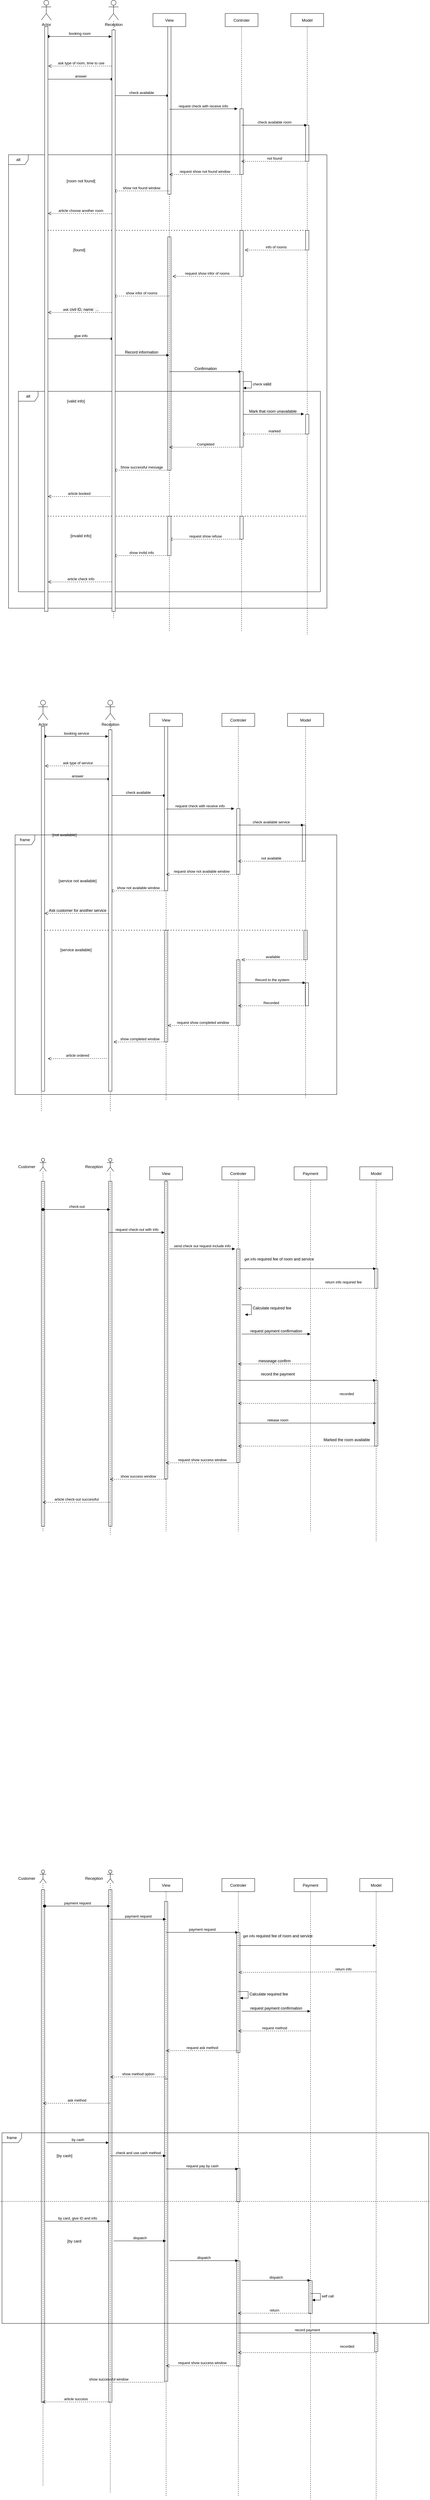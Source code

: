 <mxfile version="14.6.5" type="github">
  <diagram id="kgpKYQtTHZ0yAKxKKP6v" name="Page-1">
    <mxGraphModel dx="2414" dy="938" grid="1" gridSize="10" guides="1" tooltips="1" connect="1" arrows="1" fold="1" page="1" pageScale="1" pageWidth="850" pageHeight="1100" math="0" shadow="0">
      <root>
        <mxCell id="0" />
        <mxCell id="1" parent="0" />
        <mxCell id="3nuBFxr9cyL0pnOWT2aG-1" value="View" style="shape=umlLifeline;perimeter=lifelinePerimeter;container=1;collapsible=0;recursiveResize=0;rounded=0;shadow=0;strokeWidth=1;" parent="1" vertex="1">
          <mxGeometry x="120" y="80" width="100" height="1880" as="geometry" />
        </mxCell>
        <mxCell id="XMhn7jzWNxRffur_yB8t-52" value="check&amp;nbsp;available" style="html=1;verticalAlign=bottom;endArrow=block;" edge="1" parent="3nuBFxr9cyL0pnOWT2aG-1">
          <mxGeometry width="80" relative="1" as="geometry">
            <mxPoint x="-120" y="250" as="sourcePoint" />
            <mxPoint x="49.5" y="250.0" as="targetPoint" />
          </mxGeometry>
        </mxCell>
        <mxCell id="XMhn7jzWNxRffur_yB8t-68" value="request show infor of rooms" style="html=1;verticalAlign=bottom;endArrow=open;dashed=1;endSize=8;" edge="1" parent="3nuBFxr9cyL0pnOWT2aG-1" source="3nuBFxr9cyL0pnOWT2aG-5">
          <mxGeometry relative="1" as="geometry">
            <mxPoint x="250" y="800" as="sourcePoint" />
            <mxPoint x="60" y="800" as="targetPoint" />
          </mxGeometry>
        </mxCell>
        <mxCell id="XMhn7jzWNxRffur_yB8t-108" value="" style="html=1;points=[];perimeter=orthogonalPerimeter;" vertex="1" parent="3nuBFxr9cyL0pnOWT2aG-1">
          <mxGeometry x="45" y="40" width="10" height="510" as="geometry" />
        </mxCell>
        <mxCell id="3nuBFxr9cyL0pnOWT2aG-5" value="Controler" style="shape=umlLifeline;perimeter=lifelinePerimeter;container=1;collapsible=0;recursiveResize=0;rounded=0;shadow=0;strokeWidth=1;" parent="1" vertex="1">
          <mxGeometry x="340" y="80" width="100" height="1880" as="geometry" />
        </mxCell>
        <mxCell id="XMhn7jzWNxRffur_yB8t-75" value="&lt;div style=&quot;text-align: center&quot;&gt;check &lt;span style=&quot;font-size: 12px ; background-color: rgb(248 , 249 , 250)&quot;&gt;valid&lt;/span&gt;&lt;/div&gt;" style="edgeStyle=orthogonalEdgeStyle;html=1;align=left;spacingLeft=2;endArrow=block;rounded=0;entryX=1;entryY=0;" edge="1" parent="3nuBFxr9cyL0pnOWT2aG-5">
          <mxGeometry relative="1" as="geometry">
            <mxPoint x="50" y="1120" as="sourcePoint" />
            <Array as="points">
              <mxPoint x="80" y="1120" />
            </Array>
            <mxPoint x="55" y="1140" as="targetPoint" />
          </mxGeometry>
        </mxCell>
        <mxCell id="XMhn7jzWNxRffur_yB8t-76" value="&lt;span style=&quot;font-size: 12px ; background-color: rgb(248 , 249 , 250)&quot;&gt;Mark that room unavailable&lt;/span&gt;" style="html=1;verticalAlign=bottom;endArrow=block;" edge="1" parent="3nuBFxr9cyL0pnOWT2aG-5">
          <mxGeometry width="80" relative="1" as="geometry">
            <mxPoint x="50" y="1220" as="sourcePoint" />
            <mxPoint x="240" y="1219" as="targetPoint" />
          </mxGeometry>
        </mxCell>
        <mxCell id="XMhn7jzWNxRffur_yB8t-109" value="" style="html=1;points=[];perimeter=orthogonalPerimeter;" vertex="1" parent="3nuBFxr9cyL0pnOWT2aG-5">
          <mxGeometry x="45" y="290" width="10" height="200" as="geometry" />
        </mxCell>
        <mxCell id="XMhn7jzWNxRffur_yB8t-5" value="Model" style="shape=umlLifeline;perimeter=lifelinePerimeter;container=1;collapsible=0;recursiveResize=0;rounded=0;shadow=0;strokeWidth=1;" vertex="1" parent="1">
          <mxGeometry x="540" y="80" width="100" height="1890" as="geometry" />
        </mxCell>
        <mxCell id="XMhn7jzWNxRffur_yB8t-88" value="" style="endArrow=none;dashed=1;html=1;dashPattern=1 3;strokeWidth=2;" edge="1" parent="XMhn7jzWNxRffur_yB8t-5">
          <mxGeometry width="50" height="50" relative="1" as="geometry">
            <mxPoint x="-740" y="660" as="sourcePoint" />
            <mxPoint x="50" y="660" as="targetPoint" />
          </mxGeometry>
        </mxCell>
        <mxCell id="XMhn7jzWNxRffur_yB8t-110" value="" style="html=1;points=[];perimeter=orthogonalPerimeter;" vertex="1" parent="XMhn7jzWNxRffur_yB8t-5">
          <mxGeometry x="45" y="340" width="10" height="110" as="geometry" />
        </mxCell>
        <mxCell id="XMhn7jzWNxRffur_yB8t-18" value="Reception" style="shape=umlActor;verticalLabelPosition=bottom;verticalAlign=top;html=1;outlineConnect=0;" vertex="1" parent="1">
          <mxGeometry x="-15" y="40" width="30" height="60" as="geometry" />
        </mxCell>
        <mxCell id="XMhn7jzWNxRffur_yB8t-19" value="Actor" style="shape=umlActor;verticalLabelPosition=bottom;verticalAlign=top;html=1;outlineConnect=0;" vertex="1" parent="1">
          <mxGeometry x="-220" y="40" width="30" height="60" as="geometry" />
        </mxCell>
        <mxCell id="XMhn7jzWNxRffur_yB8t-28" value="" style="endArrow=none;dashed=1;html=1;startArrow=none;" edge="1" parent="1">
          <mxGeometry width="50" height="50" relative="1" as="geometry">
            <mxPoint x="-205" y="120" as="sourcePoint" />
            <mxPoint x="-205" y="120" as="targetPoint" />
          </mxGeometry>
        </mxCell>
        <mxCell id="3nuBFxr9cyL0pnOWT2aG-3" value="booking room" style="verticalAlign=bottom;startArrow=oval;endArrow=block;startSize=8;shadow=0;strokeWidth=1;exitX=1.073;exitY=0.102;exitDx=0;exitDy=0;exitPerimeter=0;" parent="1" edge="1">
          <mxGeometry relative="1" as="geometry">
            <mxPoint x="-199.27" y="150.0" as="sourcePoint" />
            <mxPoint x="-6" y="150.3" as="targetPoint" />
          </mxGeometry>
        </mxCell>
        <mxCell id="XMhn7jzWNxRffur_yB8t-31" value="" style="endArrow=none;dashed=1;html=1;startArrow=none;" edge="1" parent="1">
          <mxGeometry width="50" height="50" relative="1" as="geometry">
            <mxPoint y="120" as="sourcePoint" />
            <mxPoint y="120.0" as="targetPoint" />
          </mxGeometry>
        </mxCell>
        <mxCell id="XMhn7jzWNxRffur_yB8t-50" value="ask type of room, time to use" style="html=1;verticalAlign=bottom;endArrow=open;dashed=1;endSize=8;entryX=1.087;entryY=0.205;entryDx=0;entryDy=0;entryPerimeter=0;" edge="1" parent="1">
          <mxGeometry relative="1" as="geometry">
            <mxPoint y="240" as="sourcePoint" />
            <mxPoint x="-199.13" y="240.0" as="targetPoint" />
          </mxGeometry>
        </mxCell>
        <mxCell id="XMhn7jzWNxRffur_yB8t-51" value="answer" style="html=1;verticalAlign=bottom;endArrow=block;exitX=0.967;exitY=0.309;exitDx=0;exitDy=0;exitPerimeter=0;" edge="1" parent="1">
          <mxGeometry width="80" relative="1" as="geometry">
            <mxPoint x="-200.33" y="280.0" as="sourcePoint" />
            <mxPoint y="280" as="targetPoint" />
          </mxGeometry>
        </mxCell>
        <mxCell id="XMhn7jzWNxRffur_yB8t-54" value="" style="endArrow=none;dashed=1;html=1;startArrow=none;" edge="1" parent="1" source="XMhn7jzWNxRffur_yB8t-103" target="XMhn7jzWNxRffur_yB8t-18">
          <mxGeometry width="50" height="50" relative="1" as="geometry">
            <mxPoint y="1920" as="sourcePoint" />
            <mxPoint y="1050" as="targetPoint" />
          </mxGeometry>
        </mxCell>
        <mxCell id="XMhn7jzWNxRffur_yB8t-56" value="" style="endArrow=none;dashed=1;html=1;startArrow=none;" edge="1" parent="1" source="XMhn7jzWNxRffur_yB8t-101">
          <mxGeometry width="50" height="50" relative="1" as="geometry">
            <mxPoint x="-205" y="1900" as="sourcePoint" />
            <mxPoint x="-205" y="120" as="targetPoint" />
          </mxGeometry>
        </mxCell>
        <mxCell id="XMhn7jzWNxRffur_yB8t-59" value="check&amp;nbsp;available room" style="html=1;verticalAlign=bottom;endArrow=block;" edge="1" parent="1">
          <mxGeometry width="80" relative="1" as="geometry">
            <mxPoint x="390" y="420" as="sourcePoint" />
            <mxPoint x="589.5" y="420" as="targetPoint" />
          </mxGeometry>
        </mxCell>
        <mxCell id="XMhn7jzWNxRffur_yB8t-63" value="not found" style="html=1;verticalAlign=bottom;endArrow=open;dashed=1;endSize=8;" edge="1" parent="1">
          <mxGeometry relative="1" as="geometry">
            <mxPoint x="590" y="530" as="sourcePoint" />
            <mxPoint x="389.071" y="530" as="targetPoint" />
          </mxGeometry>
        </mxCell>
        <mxCell id="XMhn7jzWNxRffur_yB8t-64" value="request show not found window" style="html=1;verticalAlign=bottom;endArrow=open;dashed=1;endSize=8;" edge="1" parent="1">
          <mxGeometry relative="1" as="geometry">
            <mxPoint x="385" y="570" as="sourcePoint" />
            <mxPoint x="170" y="570" as="targetPoint" />
          </mxGeometry>
        </mxCell>
        <mxCell id="XMhn7jzWNxRffur_yB8t-65" value="show not found window" style="html=1;verticalAlign=bottom;endArrow=open;dashed=1;endSize=8;" edge="1" parent="1">
          <mxGeometry relative="1" as="geometry">
            <mxPoint x="170" y="620" as="sourcePoint" />
            <mxPoint y="620" as="targetPoint" />
          </mxGeometry>
        </mxCell>
        <mxCell id="XMhn7jzWNxRffur_yB8t-66" value="article choose another room" style="html=1;verticalAlign=bottom;endArrow=open;dashed=1;endSize=8;" edge="1" parent="1">
          <mxGeometry relative="1" as="geometry">
            <mxPoint y="689.57" as="sourcePoint" />
            <mxPoint x="-200" y="688.57" as="targetPoint" />
          </mxGeometry>
        </mxCell>
        <mxCell id="XMhn7jzWNxRffur_yB8t-58" value="request check with receive info" style="html=1;verticalAlign=bottom;endArrow=block;entryX=-0.256;entryY=0.423;entryDx=0;entryDy=0;entryPerimeter=0;" edge="1" parent="1">
          <mxGeometry width="80" relative="1" as="geometry">
            <mxPoint x="170" y="371.45" as="sourcePoint" />
            <mxPoint x="377.44" y="370.0" as="targetPoint" />
          </mxGeometry>
        </mxCell>
        <mxCell id="XMhn7jzWNxRffur_yB8t-67" value="info of rooms" style="html=1;verticalAlign=bottom;endArrow=open;dashed=1;endSize=8;" edge="1" parent="1">
          <mxGeometry relative="1" as="geometry">
            <mxPoint x="590" y="800" as="sourcePoint" />
            <mxPoint x="400" y="800" as="targetPoint" />
          </mxGeometry>
        </mxCell>
        <mxCell id="XMhn7jzWNxRffur_yB8t-69" value="show infor of rooms" style="html=1;verticalAlign=bottom;endArrow=open;dashed=1;endSize=8;" edge="1" parent="1">
          <mxGeometry relative="1" as="geometry">
            <mxPoint x="169.5" y="940" as="sourcePoint" />
            <mxPoint y="940" as="targetPoint" />
          </mxGeometry>
        </mxCell>
        <mxCell id="XMhn7jzWNxRffur_yB8t-70" value="ask&amp;nbsp;&lt;span style=&quot;font-size: 12px ; background-color: rgb(248 , 249 , 250)&quot;&gt;civil ID, name&amp;nbsp; ...&lt;/span&gt;" style="html=1;verticalAlign=bottom;endArrow=open;dashed=1;endSize=8;" edge="1" parent="1">
          <mxGeometry relative="1" as="geometry">
            <mxPoint y="990" as="sourcePoint" />
            <mxPoint x="-200" y="990" as="targetPoint" />
          </mxGeometry>
        </mxCell>
        <mxCell id="XMhn7jzWNxRffur_yB8t-71" value="give info" style="html=1;verticalAlign=bottom;endArrow=block;" edge="1" parent="1">
          <mxGeometry width="80" relative="1" as="geometry">
            <mxPoint x="-200" y="1070" as="sourcePoint" />
            <mxPoint y="1070" as="targetPoint" />
          </mxGeometry>
        </mxCell>
        <mxCell id="XMhn7jzWNxRffur_yB8t-72" value="&lt;span style=&quot;font-size: 12px ; background-color: rgb(248 , 249 , 250)&quot;&gt;Record information&lt;/span&gt;" style="html=1;verticalAlign=bottom;endArrow=block;" edge="1" parent="1" target="3nuBFxr9cyL0pnOWT2aG-1">
          <mxGeometry width="80" relative="1" as="geometry">
            <mxPoint y="1120" as="sourcePoint" />
            <mxPoint x="80" y="1120" as="targetPoint" />
          </mxGeometry>
        </mxCell>
        <mxCell id="XMhn7jzWNxRffur_yB8t-73" value="&lt;span style=&quot;font-size: 12px ; background-color: rgb(248 , 249 , 250)&quot;&gt;Confirmation&lt;/span&gt;" style="html=1;verticalAlign=bottom;endArrow=block;" edge="1" parent="1" target="3nuBFxr9cyL0pnOWT2aG-5">
          <mxGeometry width="80" relative="1" as="geometry">
            <mxPoint x="170" y="1170" as="sourcePoint" />
            <mxPoint x="250" y="1170" as="targetPoint" />
          </mxGeometry>
        </mxCell>
        <mxCell id="XMhn7jzWNxRffur_yB8t-78" value="marked" style="html=1;verticalAlign=bottom;endArrow=open;dashed=1;endSize=8;" edge="1" parent="1" target="3nuBFxr9cyL0pnOWT2aG-5">
          <mxGeometry relative="1" as="geometry">
            <mxPoint x="590" y="1360" as="sourcePoint" />
            <mxPoint x="510" y="1360" as="targetPoint" />
          </mxGeometry>
        </mxCell>
        <mxCell id="XMhn7jzWNxRffur_yB8t-79" value="Completed" style="html=1;verticalAlign=bottom;endArrow=open;dashed=1;endSize=8;" edge="1" parent="1" target="3nuBFxr9cyL0pnOWT2aG-1">
          <mxGeometry relative="1" as="geometry">
            <mxPoint x="390" y="1400" as="sourcePoint" />
            <mxPoint x="310" y="1400" as="targetPoint" />
          </mxGeometry>
        </mxCell>
        <mxCell id="XMhn7jzWNxRffur_yB8t-82" value="Show successful message" style="html=1;verticalAlign=bottom;endArrow=open;dashed=1;endSize=8;" edge="1" parent="1">
          <mxGeometry relative="1" as="geometry">
            <mxPoint x="170" y="1470" as="sourcePoint" />
            <mxPoint y="1470" as="targetPoint" />
          </mxGeometry>
        </mxCell>
        <mxCell id="XMhn7jzWNxRffur_yB8t-83" value="article booked" style="html=1;verticalAlign=bottom;endArrow=open;dashed=1;endSize=8;" edge="1" parent="1">
          <mxGeometry relative="1" as="geometry">
            <mxPoint x="-10" y="1550" as="sourcePoint" />
            <mxPoint x="-200" y="1550" as="targetPoint" />
          </mxGeometry>
        </mxCell>
        <mxCell id="XMhn7jzWNxRffur_yB8t-85" value="request show refuse" style="html=1;verticalAlign=bottom;endArrow=open;dashed=1;endSize=8;" edge="1" parent="1" target="3nuBFxr9cyL0pnOWT2aG-1">
          <mxGeometry relative="1" as="geometry">
            <mxPoint x="390" y="1680" as="sourcePoint" />
            <mxPoint x="310" y="1680" as="targetPoint" />
          </mxGeometry>
        </mxCell>
        <mxCell id="XMhn7jzWNxRffur_yB8t-86" value="show invlid info" style="html=1;verticalAlign=bottom;endArrow=open;dashed=1;endSize=8;" edge="1" parent="1">
          <mxGeometry relative="1" as="geometry">
            <mxPoint x="170.68" y="1730" as="sourcePoint" />
            <mxPoint y="1730" as="targetPoint" />
          </mxGeometry>
        </mxCell>
        <mxCell id="XMhn7jzWNxRffur_yB8t-87" value="article check info" style="html=1;verticalAlign=bottom;endArrow=open;dashed=1;endSize=8;" edge="1" parent="1">
          <mxGeometry relative="1" as="geometry">
            <mxPoint y="1810" as="sourcePoint" />
            <mxPoint x="-200" y="1810" as="targetPoint" />
          </mxGeometry>
        </mxCell>
        <mxCell id="XMhn7jzWNxRffur_yB8t-89" value="" style="endArrow=none;dashed=1;html=1;dashPattern=1 3;strokeWidth=2;" edge="1" parent="1">
          <mxGeometry width="50" height="50" relative="1" as="geometry">
            <mxPoint x="-200" y="1610" as="sourcePoint" />
            <mxPoint x="590" y="1610" as="targetPoint" />
          </mxGeometry>
        </mxCell>
        <mxCell id="XMhn7jzWNxRffur_yB8t-90" value="alt" style="shape=umlFrame;whiteSpace=wrap;html=1;" vertex="1" parent="1">
          <mxGeometry x="-320" y="510" width="970" height="1380" as="geometry" />
        </mxCell>
        <mxCell id="XMhn7jzWNxRffur_yB8t-92" value="[room not found]" style="text;html=1;align=center;verticalAlign=middle;resizable=0;points=[];autosize=1;strokeColor=none;" vertex="1" parent="1">
          <mxGeometry x="-150" y="580" width="100" height="20" as="geometry" />
        </mxCell>
        <mxCell id="XMhn7jzWNxRffur_yB8t-96" value="[found]" style="text;html=1;align=center;verticalAlign=middle;resizable=0;points=[];autosize=1;strokeColor=none;" vertex="1" parent="1">
          <mxGeometry x="-130" y="790" width="50" height="20" as="geometry" />
        </mxCell>
        <mxCell id="XMhn7jzWNxRffur_yB8t-97" value="[valid info]" style="text;html=1;align=center;verticalAlign=middle;resizable=0;points=[];autosize=1;strokeColor=none;" vertex="1" parent="1">
          <mxGeometry x="-150" y="1250" width="70" height="20" as="geometry" />
        </mxCell>
        <mxCell id="XMhn7jzWNxRffur_yB8t-98" value="[invalid info]" style="text;html=1;align=center;verticalAlign=middle;resizable=0;points=[];autosize=1;strokeColor=none;" vertex="1" parent="1">
          <mxGeometry x="-140" y="1660" width="80" height="20" as="geometry" />
        </mxCell>
        <mxCell id="XMhn7jzWNxRffur_yB8t-99" value="alt" style="shape=umlFrame;whiteSpace=wrap;html=1;" vertex="1" parent="1">
          <mxGeometry x="-290" y="1230" width="920" height="610" as="geometry" />
        </mxCell>
        <mxCell id="XMhn7jzWNxRffur_yB8t-101" value="" style="html=1;points=[];perimeter=orthogonalPerimeter;" vertex="1" parent="1">
          <mxGeometry x="-210" y="120" width="10" height="1780" as="geometry" />
        </mxCell>
        <mxCell id="XMhn7jzWNxRffur_yB8t-102" value="" style="endArrow=none;dashed=1;html=1;" edge="1" parent="1" target="XMhn7jzWNxRffur_yB8t-101">
          <mxGeometry width="50" height="50" relative="1" as="geometry">
            <mxPoint x="-205" y="1900" as="sourcePoint" />
            <mxPoint x="-205" y="120.0" as="targetPoint" />
          </mxGeometry>
        </mxCell>
        <mxCell id="XMhn7jzWNxRffur_yB8t-103" value="" style="html=1;points=[];perimeter=orthogonalPerimeter;" vertex="1" parent="1">
          <mxGeometry x="-5" y="130" width="10" height="1770" as="geometry" />
        </mxCell>
        <mxCell id="XMhn7jzWNxRffur_yB8t-104" value="" style="endArrow=none;dashed=1;html=1;" edge="1" parent="1" target="XMhn7jzWNxRffur_yB8t-103">
          <mxGeometry width="50" height="50" relative="1" as="geometry">
            <mxPoint y="1920" as="sourcePoint" />
            <mxPoint y="100.0" as="targetPoint" />
          </mxGeometry>
        </mxCell>
        <mxCell id="XMhn7jzWNxRffur_yB8t-111" value="" style="html=1;points=[];perimeter=orthogonalPerimeter;" vertex="1" parent="1">
          <mxGeometry x="585" y="740" width="10" height="60" as="geometry" />
        </mxCell>
        <mxCell id="XMhn7jzWNxRffur_yB8t-112" value="" style="html=1;points=[];perimeter=orthogonalPerimeter;" vertex="1" parent="1">
          <mxGeometry x="385" y="740" width="10" height="140" as="geometry" />
        </mxCell>
        <mxCell id="XMhn7jzWNxRffur_yB8t-113" value="" style="html=1;points=[];perimeter=orthogonalPerimeter;fillColor=none;" vertex="1" parent="1">
          <mxGeometry x="165" y="760" width="10" height="710" as="geometry" />
        </mxCell>
        <mxCell id="XMhn7jzWNxRffur_yB8t-114" value="" style="html=1;points=[];perimeter=orthogonalPerimeter;" vertex="1" parent="1">
          <mxGeometry x="385" y="1610" width="10" height="70" as="geometry" />
        </mxCell>
        <mxCell id="XMhn7jzWNxRffur_yB8t-115" value="" style="html=1;points=[];perimeter=orthogonalPerimeter;" vertex="1" parent="1">
          <mxGeometry x="165" y="1610" width="10" height="120" as="geometry" />
        </mxCell>
        <mxCell id="XMhn7jzWNxRffur_yB8t-172" value="" style="html=1;points=[];perimeter=orthogonalPerimeter;" vertex="1" parent="1">
          <mxGeometry x="585" y="1300" width="10" height="60" as="geometry" />
        </mxCell>
        <mxCell id="XMhn7jzWNxRffur_yB8t-173" value="" style="html=1;points=[];perimeter=orthogonalPerimeter;" vertex="1" parent="1">
          <mxGeometry x="385" y="1170" width="10" height="230" as="geometry" />
        </mxCell>
        <mxCell id="XMhn7jzWNxRffur_yB8t-174" value="View" style="shape=umlLifeline;perimeter=lifelinePerimeter;container=1;collapsible=0;recursiveResize=0;rounded=0;shadow=0;strokeWidth=1;" vertex="1" parent="1">
          <mxGeometry x="110" y="2210" width="100" height="1180" as="geometry" />
        </mxCell>
        <mxCell id="XMhn7jzWNxRffur_yB8t-175" value="check&amp;nbsp;available" style="html=1;verticalAlign=bottom;endArrow=block;" edge="1" parent="XMhn7jzWNxRffur_yB8t-174">
          <mxGeometry width="80" relative="1" as="geometry">
            <mxPoint x="-120" y="250" as="sourcePoint" />
            <mxPoint x="49.5" y="250.0" as="targetPoint" />
          </mxGeometry>
        </mxCell>
        <mxCell id="XMhn7jzWNxRffur_yB8t-177" value="" style="html=1;points=[];perimeter=orthogonalPerimeter;" vertex="1" parent="XMhn7jzWNxRffur_yB8t-174">
          <mxGeometry x="45" y="40" width="10" height="500" as="geometry" />
        </mxCell>
        <mxCell id="XMhn7jzWNxRffur_yB8t-235" value="request show completed window" style="html=1;verticalAlign=bottom;endArrow=open;dashed=1;endSize=8;" edge="1" parent="XMhn7jzWNxRffur_yB8t-174" source="XMhn7jzWNxRffur_yB8t-178">
          <mxGeometry relative="1" as="geometry">
            <mxPoint x="135" y="950" as="sourcePoint" />
            <mxPoint x="55" y="950" as="targetPoint" />
          </mxGeometry>
        </mxCell>
        <mxCell id="XMhn7jzWNxRffur_yB8t-241" value="" style="html=1;points=[];perimeter=orthogonalPerimeter;fillColor=none;" vertex="1" parent="XMhn7jzWNxRffur_yB8t-174">
          <mxGeometry x="45" y="660" width="10" height="340" as="geometry" />
        </mxCell>
        <mxCell id="XMhn7jzWNxRffur_yB8t-178" value="Controler" style="shape=umlLifeline;perimeter=lifelinePerimeter;container=1;collapsible=0;recursiveResize=0;rounded=0;shadow=0;strokeWidth=1;" vertex="1" parent="1">
          <mxGeometry x="330" y="2210" width="100" height="1180" as="geometry" />
        </mxCell>
        <mxCell id="XMhn7jzWNxRffur_yB8t-181" value="" style="html=1;points=[];perimeter=orthogonalPerimeter;" vertex="1" parent="XMhn7jzWNxRffur_yB8t-178">
          <mxGeometry x="45" y="290" width="10" height="200" as="geometry" />
        </mxCell>
        <mxCell id="XMhn7jzWNxRffur_yB8t-232" value="Record to the system" style="html=1;verticalAlign=bottom;endArrow=block;" edge="1" parent="XMhn7jzWNxRffur_yB8t-178" target="XMhn7jzWNxRffur_yB8t-182">
          <mxGeometry width="80" relative="1" as="geometry">
            <mxPoint x="50" y="820" as="sourcePoint" />
            <mxPoint x="130" y="820" as="targetPoint" />
          </mxGeometry>
        </mxCell>
        <mxCell id="XMhn7jzWNxRffur_yB8t-239" value="" style="html=1;points=[];perimeter=orthogonalPerimeter;fillColor=none;" vertex="1" parent="XMhn7jzWNxRffur_yB8t-178">
          <mxGeometry x="45" y="750" width="10" height="200" as="geometry" />
        </mxCell>
        <mxCell id="XMhn7jzWNxRffur_yB8t-182" value="Model" style="shape=umlLifeline;perimeter=lifelinePerimeter;container=1;collapsible=0;recursiveResize=0;rounded=0;shadow=0;strokeWidth=1;" vertex="1" parent="1">
          <mxGeometry x="530" y="2210" width="110" height="1170" as="geometry" />
        </mxCell>
        <mxCell id="XMhn7jzWNxRffur_yB8t-183" value="" style="endArrow=none;dashed=1;html=1;dashPattern=1 3;strokeWidth=2;" edge="1" parent="XMhn7jzWNxRffur_yB8t-182">
          <mxGeometry width="50" height="50" relative="1" as="geometry">
            <mxPoint x="-740" y="660" as="sourcePoint" />
            <mxPoint x="50" y="660" as="targetPoint" />
          </mxGeometry>
        </mxCell>
        <mxCell id="XMhn7jzWNxRffur_yB8t-184" value="" style="html=1;points=[];perimeter=orthogonalPerimeter;" vertex="1" parent="XMhn7jzWNxRffur_yB8t-182">
          <mxGeometry x="45" y="340" width="10" height="110" as="geometry" />
        </mxCell>
        <mxCell id="XMhn7jzWNxRffur_yB8t-238" value="" style="html=1;points=[];perimeter=orthogonalPerimeter;fillColor=none;" vertex="1" parent="XMhn7jzWNxRffur_yB8t-182">
          <mxGeometry x="50" y="660" width="10" height="90" as="geometry" />
        </mxCell>
        <mxCell id="XMhn7jzWNxRffur_yB8t-240" value="" style="html=1;points=[];perimeter=orthogonalPerimeter;fillColor=none;" vertex="1" parent="XMhn7jzWNxRffur_yB8t-182">
          <mxGeometry x="54" y="820" width="10" height="70" as="geometry" />
        </mxCell>
        <mxCell id="XMhn7jzWNxRffur_yB8t-185" value="Reception" style="shape=umlActor;verticalLabelPosition=bottom;verticalAlign=top;html=1;outlineConnect=0;" vertex="1" parent="1">
          <mxGeometry x="-25" y="2170" width="30" height="60" as="geometry" />
        </mxCell>
        <mxCell id="XMhn7jzWNxRffur_yB8t-186" value="Actor" style="shape=umlActor;verticalLabelPosition=bottom;verticalAlign=top;html=1;outlineConnect=0;" vertex="1" parent="1">
          <mxGeometry x="-230" y="2170" width="30" height="60" as="geometry" />
        </mxCell>
        <mxCell id="XMhn7jzWNxRffur_yB8t-187" value="" style="endArrow=none;dashed=1;html=1;startArrow=none;" edge="1" parent="1">
          <mxGeometry width="50" height="50" relative="1" as="geometry">
            <mxPoint x="-215" y="2250" as="sourcePoint" />
            <mxPoint x="-215" y="2250" as="targetPoint" />
          </mxGeometry>
        </mxCell>
        <mxCell id="XMhn7jzWNxRffur_yB8t-188" value="booking service" style="verticalAlign=bottom;startArrow=oval;endArrow=block;startSize=8;shadow=0;strokeWidth=1;exitX=1.073;exitY=0.102;exitDx=0;exitDy=0;exitPerimeter=0;" edge="1" parent="1">
          <mxGeometry relative="1" as="geometry">
            <mxPoint x="-209.27" y="2280.0" as="sourcePoint" />
            <mxPoint x="-16" y="2280.3" as="targetPoint" />
          </mxGeometry>
        </mxCell>
        <mxCell id="XMhn7jzWNxRffur_yB8t-189" value="" style="endArrow=none;dashed=1;html=1;startArrow=none;" edge="1" parent="1">
          <mxGeometry width="50" height="50" relative="1" as="geometry">
            <mxPoint x="-10" y="2250" as="sourcePoint" />
            <mxPoint x="-10" y="2250" as="targetPoint" />
          </mxGeometry>
        </mxCell>
        <mxCell id="XMhn7jzWNxRffur_yB8t-190" value="ask type of service" style="html=1;verticalAlign=bottom;endArrow=open;dashed=1;endSize=8;entryX=1.087;entryY=0.205;entryDx=0;entryDy=0;entryPerimeter=0;" edge="1" parent="1">
          <mxGeometry relative="1" as="geometry">
            <mxPoint x="-10" y="2370" as="sourcePoint" />
            <mxPoint x="-209.13" y="2370" as="targetPoint" />
          </mxGeometry>
        </mxCell>
        <mxCell id="XMhn7jzWNxRffur_yB8t-191" value="answer" style="html=1;verticalAlign=bottom;endArrow=block;exitX=0.967;exitY=0.309;exitDx=0;exitDy=0;exitPerimeter=0;" edge="1" parent="1">
          <mxGeometry width="80" relative="1" as="geometry">
            <mxPoint x="-210.33" y="2410" as="sourcePoint" />
            <mxPoint x="-10" y="2410" as="targetPoint" />
          </mxGeometry>
        </mxCell>
        <mxCell id="XMhn7jzWNxRffur_yB8t-192" value="" style="endArrow=none;dashed=1;html=1;startArrow=none;" edge="1" parent="1" source="XMhn7jzWNxRffur_yB8t-222" target="XMhn7jzWNxRffur_yB8t-185">
          <mxGeometry width="50" height="50" relative="1" as="geometry">
            <mxPoint x="-10" y="4050" as="sourcePoint" />
            <mxPoint x="-10" y="3180" as="targetPoint" />
          </mxGeometry>
        </mxCell>
        <mxCell id="XMhn7jzWNxRffur_yB8t-193" value="" style="endArrow=none;dashed=1;html=1;startArrow=none;" edge="1" parent="1" source="XMhn7jzWNxRffur_yB8t-220">
          <mxGeometry width="50" height="50" relative="1" as="geometry">
            <mxPoint x="-215" y="4030" as="sourcePoint" />
            <mxPoint x="-215" y="2250" as="targetPoint" />
          </mxGeometry>
        </mxCell>
        <mxCell id="XMhn7jzWNxRffur_yB8t-194" value="check&amp;nbsp;available service" style="html=1;verticalAlign=bottom;endArrow=block;" edge="1" parent="1">
          <mxGeometry width="80" relative="1" as="geometry">
            <mxPoint x="380" y="2550" as="sourcePoint" />
            <mxPoint x="579.5" y="2550" as="targetPoint" />
          </mxGeometry>
        </mxCell>
        <mxCell id="XMhn7jzWNxRffur_yB8t-195" value="not&amp;nbsp;available" style="html=1;verticalAlign=bottom;endArrow=open;dashed=1;endSize=8;" edge="1" parent="1">
          <mxGeometry relative="1" as="geometry">
            <mxPoint x="580" y="2660" as="sourcePoint" />
            <mxPoint x="379.071" y="2660" as="targetPoint" />
          </mxGeometry>
        </mxCell>
        <mxCell id="XMhn7jzWNxRffur_yB8t-196" value="request show not&amp;nbsp;available window" style="html=1;verticalAlign=bottom;endArrow=open;dashed=1;endSize=8;" edge="1" parent="1">
          <mxGeometry relative="1" as="geometry">
            <mxPoint x="375" y="2700" as="sourcePoint" />
            <mxPoint x="160" y="2700" as="targetPoint" />
          </mxGeometry>
        </mxCell>
        <mxCell id="XMhn7jzWNxRffur_yB8t-197" value="show not&amp;nbsp;available window" style="html=1;verticalAlign=bottom;endArrow=open;dashed=1;endSize=8;" edge="1" parent="1">
          <mxGeometry relative="1" as="geometry">
            <mxPoint x="160" y="2750" as="sourcePoint" />
            <mxPoint x="-10" y="2750" as="targetPoint" />
          </mxGeometry>
        </mxCell>
        <mxCell id="XMhn7jzWNxRffur_yB8t-198" value="&lt;span style=&quot;font-size: 12px ; background-color: rgb(248 , 249 , 250)&quot;&gt;Ask customer for another service&lt;/span&gt;" style="html=1;verticalAlign=bottom;endArrow=open;dashed=1;endSize=8;" edge="1" parent="1">
          <mxGeometry relative="1" as="geometry">
            <mxPoint x="-10" y="2819.57" as="sourcePoint" />
            <mxPoint x="-210" y="2818.57" as="targetPoint" />
          </mxGeometry>
        </mxCell>
        <mxCell id="XMhn7jzWNxRffur_yB8t-199" value="request check with receive info" style="html=1;verticalAlign=bottom;endArrow=block;entryX=-0.256;entryY=0.423;entryDx=0;entryDy=0;entryPerimeter=0;" edge="1" parent="1">
          <mxGeometry width="80" relative="1" as="geometry">
            <mxPoint x="160" y="2501.45" as="sourcePoint" />
            <mxPoint x="367.44" y="2500" as="targetPoint" />
          </mxGeometry>
        </mxCell>
        <mxCell id="XMhn7jzWNxRffur_yB8t-215" value="[service not&amp;nbsp;available]" style="text;html=1;align=center;verticalAlign=middle;resizable=0;points=[];autosize=1;strokeColor=none;" vertex="1" parent="1">
          <mxGeometry x="-175" y="2710" width="130" height="20" as="geometry" />
        </mxCell>
        <mxCell id="XMhn7jzWNxRffur_yB8t-216" value="[service available]" style="text;html=1;align=center;verticalAlign=middle;resizable=0;points=[];autosize=1;strokeColor=none;" vertex="1" parent="1">
          <mxGeometry x="-170" y="2920" width="110" height="20" as="geometry" />
        </mxCell>
        <mxCell id="XMhn7jzWNxRffur_yB8t-220" value="" style="html=1;points=[];perimeter=orthogonalPerimeter;" vertex="1" parent="1">
          <mxGeometry x="-220" y="2250" width="10" height="1110" as="geometry" />
        </mxCell>
        <mxCell id="XMhn7jzWNxRffur_yB8t-221" value="" style="endArrow=none;dashed=1;html=1;" edge="1" parent="1" target="XMhn7jzWNxRffur_yB8t-220">
          <mxGeometry width="50" height="50" relative="1" as="geometry">
            <mxPoint x="-220" y="3420" as="sourcePoint" />
            <mxPoint x="-215" y="2250" as="targetPoint" />
          </mxGeometry>
        </mxCell>
        <mxCell id="XMhn7jzWNxRffur_yB8t-222" value="" style="html=1;points=[];perimeter=orthogonalPerimeter;" vertex="1" parent="1">
          <mxGeometry x="-15" y="2260" width="10" height="1100" as="geometry" />
        </mxCell>
        <mxCell id="XMhn7jzWNxRffur_yB8t-223" value="" style="endArrow=none;dashed=1;html=1;" edge="1" parent="1" target="XMhn7jzWNxRffur_yB8t-222">
          <mxGeometry width="50" height="50" relative="1" as="geometry">
            <mxPoint x="-10" y="3420" as="sourcePoint" />
            <mxPoint x="-10" y="2230" as="targetPoint" />
          </mxGeometry>
        </mxCell>
        <mxCell id="XMhn7jzWNxRffur_yB8t-231" value="available" style="html=1;verticalAlign=bottom;endArrow=open;dashed=1;endSize=8;" edge="1" parent="1">
          <mxGeometry relative="1" as="geometry">
            <mxPoint x="580" y="2960" as="sourcePoint" />
            <mxPoint x="390" y="2960" as="targetPoint" />
          </mxGeometry>
        </mxCell>
        <mxCell id="XMhn7jzWNxRffur_yB8t-234" value="Recorded" style="html=1;verticalAlign=bottom;endArrow=open;dashed=1;endSize=8;" edge="1" parent="1" target="XMhn7jzWNxRffur_yB8t-178">
          <mxGeometry relative="1" as="geometry">
            <mxPoint x="580" y="3100" as="sourcePoint" />
            <mxPoint x="500" y="3100" as="targetPoint" />
          </mxGeometry>
        </mxCell>
        <mxCell id="XMhn7jzWNxRffur_yB8t-236" value="show completed window" style="html=1;verticalAlign=bottom;endArrow=open;dashed=1;endSize=8;" edge="1" parent="1">
          <mxGeometry relative="1" as="geometry">
            <mxPoint x="160" y="3210" as="sourcePoint" />
            <mxPoint y="3210" as="targetPoint" />
          </mxGeometry>
        </mxCell>
        <mxCell id="XMhn7jzWNxRffur_yB8t-237" value="article ordered" style="html=1;verticalAlign=bottom;endArrow=open;dashed=1;endSize=8;" edge="1" parent="1">
          <mxGeometry relative="1" as="geometry">
            <mxPoint x="-20" y="3260" as="sourcePoint" />
            <mxPoint x="-200" y="3261" as="targetPoint" />
          </mxGeometry>
        </mxCell>
        <mxCell id="XMhn7jzWNxRffur_yB8t-242" value="frame" style="shape=umlFrame;whiteSpace=wrap;html=1;fillColor=none;" vertex="1" parent="1">
          <mxGeometry x="-300" y="2580" width="980" height="790" as="geometry" />
        </mxCell>
        <mxCell id="XMhn7jzWNxRffur_yB8t-243" value="[not available]" style="text;html=1;align=center;verticalAlign=middle;resizable=0;points=[];autosize=1;strokeColor=none;" vertex="1" parent="1">
          <mxGeometry x="-195" y="2570" width="90" height="20" as="geometry" />
        </mxCell>
        <mxCell id="XMhn7jzWNxRffur_yB8t-258" value="View" style="shape=umlLifeline;perimeter=lifelinePerimeter;container=1;collapsible=0;recursiveResize=0;rounded=0;shadow=0;strokeWidth=1;" vertex="1" parent="1">
          <mxGeometry x="110" y="3590" width="100" height="1110" as="geometry" />
        </mxCell>
        <mxCell id="XMhn7jzWNxRffur_yB8t-276" value="send check out request include info" style="html=1;verticalAlign=bottom;endArrow=block;" edge="1" parent="XMhn7jzWNxRffur_yB8t-258">
          <mxGeometry width="80" relative="1" as="geometry">
            <mxPoint x="60" y="250" as="sourcePoint" />
            <mxPoint x="260" y="250" as="targetPoint" />
          </mxGeometry>
        </mxCell>
        <mxCell id="XMhn7jzWNxRffur_yB8t-321" value="" style="html=1;points=[];perimeter=orthogonalPerimeter;fillColor=none;" vertex="1" parent="XMhn7jzWNxRffur_yB8t-258">
          <mxGeometry x="45" y="44" width="10" height="906" as="geometry" />
        </mxCell>
        <mxCell id="XMhn7jzWNxRffur_yB8t-262" value="Controler" style="shape=umlLifeline;perimeter=lifelinePerimeter;container=1;collapsible=0;recursiveResize=0;rounded=0;shadow=0;strokeWidth=1;" vertex="1" parent="1">
          <mxGeometry x="330" y="3590" width="100" height="1110" as="geometry" />
        </mxCell>
        <mxCell id="XMhn7jzWNxRffur_yB8t-281" value="&lt;span style=&quot;font-size: 12px ; text-align: center ; background-color: rgb(248 , 249 , 250)&quot;&gt;Calculate required fee&lt;/span&gt;" style="edgeStyle=orthogonalEdgeStyle;html=1;align=left;spacingLeft=2;endArrow=block;rounded=0;entryX=1;entryY=0;" edge="1" parent="XMhn7jzWNxRffur_yB8t-262">
          <mxGeometry relative="1" as="geometry">
            <mxPoint x="60" y="420" as="sourcePoint" />
            <Array as="points">
              <mxPoint x="90" y="420" />
            </Array>
            <mxPoint x="70" y="450" as="targetPoint" />
          </mxGeometry>
        </mxCell>
        <mxCell id="XMhn7jzWNxRffur_yB8t-284" value="&lt;span style=&quot;font-size: 12px ; background-color: rgb(248 , 249 , 250)&quot;&gt;record the payment&lt;/span&gt;" style="html=1;verticalAlign=bottom;endArrow=block;" edge="1" parent="XMhn7jzWNxRffur_yB8t-262" target="XMhn7jzWNxRffur_yB8t-266">
          <mxGeometry x="-0.428" y="10" width="80" relative="1" as="geometry">
            <mxPoint x="50" y="650" as="sourcePoint" />
            <mxPoint x="130" y="650" as="targetPoint" />
            <mxPoint as="offset" />
          </mxGeometry>
        </mxCell>
        <mxCell id="XMhn7jzWNxRffur_yB8t-302" value="release room" style="html=1;verticalAlign=bottom;endArrow=block;" edge="1" parent="XMhn7jzWNxRffur_yB8t-262" target="XMhn7jzWNxRffur_yB8t-266">
          <mxGeometry x="-0.428" width="80" relative="1" as="geometry">
            <mxPoint x="50" y="780" as="sourcePoint" />
            <mxPoint x="130" y="780" as="targetPoint" />
            <mxPoint as="offset" />
          </mxGeometry>
        </mxCell>
        <mxCell id="XMhn7jzWNxRffur_yB8t-325" value="" style="html=1;points=[];perimeter=orthogonalPerimeter;fillColor=none;" vertex="1" parent="XMhn7jzWNxRffur_yB8t-262">
          <mxGeometry x="45" y="250" width="10" height="650" as="geometry" />
        </mxCell>
        <mxCell id="XMhn7jzWNxRffur_yB8t-266" value="Model" style="shape=umlLifeline;perimeter=lifelinePerimeter;container=1;collapsible=0;recursiveResize=0;rounded=0;shadow=0;strokeWidth=1;" vertex="1" parent="1">
          <mxGeometry x="750" y="3590" width="100" height="1140" as="geometry" />
        </mxCell>
        <mxCell id="XMhn7jzWNxRffur_yB8t-324" value="" style="html=1;points=[];perimeter=orthogonalPerimeter;fillColor=none;" vertex="1" parent="XMhn7jzWNxRffur_yB8t-266">
          <mxGeometry x="45" y="310" width="10" height="60" as="geometry" />
        </mxCell>
        <mxCell id="XMhn7jzWNxRffur_yB8t-326" value="" style="html=1;points=[];perimeter=orthogonalPerimeter;fillColor=none;" vertex="1" parent="XMhn7jzWNxRffur_yB8t-266">
          <mxGeometry x="45" y="650" width="10" height="200" as="geometry" />
        </mxCell>
        <mxCell id="XMhn7jzWNxRffur_yB8t-271" value="" style="shape=umlLifeline;participant=umlActor;perimeter=lifelinePerimeter;whiteSpace=wrap;html=1;container=1;collapsible=0;recursiveResize=0;verticalAlign=top;spacingTop=36;outlineConnect=0;fillColor=none;" vertex="1" parent="1">
          <mxGeometry x="-225" y="3564" width="20" height="1136" as="geometry" />
        </mxCell>
        <mxCell id="XMhn7jzWNxRffur_yB8t-319" value="" style="html=1;points=[];perimeter=orthogonalPerimeter;fillColor=none;" vertex="1" parent="XMhn7jzWNxRffur_yB8t-271">
          <mxGeometry x="5" y="70" width="10" height="1050" as="geometry" />
        </mxCell>
        <mxCell id="XMhn7jzWNxRffur_yB8t-272" value="Customer" style="text;html=1;align=center;verticalAlign=middle;resizable=0;points=[];autosize=1;strokeColor=none;" vertex="1" parent="1">
          <mxGeometry x="-300" y="3580" width="70" height="20" as="geometry" />
        </mxCell>
        <mxCell id="XMhn7jzWNxRffur_yB8t-273" value="" style="shape=umlLifeline;participant=umlActor;perimeter=lifelinePerimeter;whiteSpace=wrap;html=1;container=1;collapsible=0;recursiveResize=0;verticalAlign=top;spacingTop=36;outlineConnect=0;fillColor=none;" vertex="1" parent="1">
          <mxGeometry x="-20" y="3564" width="20" height="1146" as="geometry" />
        </mxCell>
        <mxCell id="XMhn7jzWNxRffur_yB8t-320" value="" style="html=1;points=[];perimeter=orthogonalPerimeter;fillColor=none;" vertex="1" parent="XMhn7jzWNxRffur_yB8t-273">
          <mxGeometry x="5" y="70" width="10" height="1050" as="geometry" />
        </mxCell>
        <mxCell id="XMhn7jzWNxRffur_yB8t-274" value="Reception" style="text;html=1;align=center;verticalAlign=middle;resizable=0;points=[];autosize=1;strokeColor=none;" vertex="1" parent="1">
          <mxGeometry x="-95" y="3580" width="70" height="20" as="geometry" />
        </mxCell>
        <mxCell id="XMhn7jzWNxRffur_yB8t-275" value="check-out" style="html=1;verticalAlign=bottom;startArrow=oval;startFill=1;endArrow=block;startSize=8;" edge="1" parent="1" target="XMhn7jzWNxRffur_yB8t-273">
          <mxGeometry width="60" relative="1" as="geometry">
            <mxPoint x="-215" y="3720" as="sourcePoint" />
            <mxPoint x="-45" y="3720" as="targetPoint" />
          </mxGeometry>
        </mxCell>
        <mxCell id="XMhn7jzWNxRffur_yB8t-259" value="request check-out with info" style="html=1;verticalAlign=bottom;endArrow=block;" edge="1" parent="1">
          <mxGeometry width="80" relative="1" as="geometry">
            <mxPoint x="-14.5" y="3790" as="sourcePoint" />
            <mxPoint x="155" y="3790" as="targetPoint" />
          </mxGeometry>
        </mxCell>
        <mxCell id="XMhn7jzWNxRffur_yB8t-278" value="Payment" style="shape=umlLifeline;perimeter=lifelinePerimeter;container=1;collapsible=0;recursiveResize=0;rounded=0;shadow=0;strokeWidth=1;" vertex="1" parent="1">
          <mxGeometry x="550" y="3590" width="100" height="1110" as="geometry" />
        </mxCell>
        <mxCell id="XMhn7jzWNxRffur_yB8t-279" value="return info&amp;nbsp;required fee" style="html=1;verticalAlign=bottom;endArrow=open;dashed=1;endSize=8;" edge="1" parent="1" target="XMhn7jzWNxRffur_yB8t-262">
          <mxGeometry x="-0.524" y="-10" relative="1" as="geometry">
            <mxPoint x="800" y="3960" as="sourcePoint" />
            <mxPoint x="720" y="3960" as="targetPoint" />
            <mxPoint as="offset" />
          </mxGeometry>
        </mxCell>
        <mxCell id="XMhn7jzWNxRffur_yB8t-282" value="&lt;span style=&quot;font-size: 12px ; background-color: rgb(248 , 249 , 250)&quot;&gt;request payment confirmation&lt;/span&gt;" style="html=1;verticalAlign=bottom;endArrow=block;" edge="1" parent="1" target="XMhn7jzWNxRffur_yB8t-278">
          <mxGeometry width="80" relative="1" as="geometry">
            <mxPoint x="390" y="4099" as="sourcePoint" />
            <mxPoint x="470" y="4100" as="targetPoint" />
          </mxGeometry>
        </mxCell>
        <mxCell id="XMhn7jzWNxRffur_yB8t-283" value="&lt;span style=&quot;font-size: 12px ; background-color: rgb(248 , 249 , 250)&quot;&gt;messeage confirm&lt;/span&gt;" style="html=1;verticalAlign=bottom;endArrow=open;dashed=1;endSize=8;" edge="1" parent="1" target="XMhn7jzWNxRffur_yB8t-262">
          <mxGeometry relative="1" as="geometry">
            <mxPoint x="600" y="4190" as="sourcePoint" />
            <mxPoint x="520" y="4190" as="targetPoint" />
          </mxGeometry>
        </mxCell>
        <mxCell id="XMhn7jzWNxRffur_yB8t-285" value="recorded" style="html=1;verticalAlign=bottom;endArrow=open;dashed=1;endSize=8;" edge="1" parent="1" target="XMhn7jzWNxRffur_yB8t-262">
          <mxGeometry x="-0.572" y="-20" relative="1" as="geometry">
            <mxPoint x="800" y="4310" as="sourcePoint" />
            <mxPoint x="720" y="4310" as="targetPoint" />
            <mxPoint as="offset" />
          </mxGeometry>
        </mxCell>
        <mxCell id="XMhn7jzWNxRffur_yB8t-286" value="request show success window" style="html=1;verticalAlign=bottom;endArrow=open;dashed=1;endSize=8;" edge="1" parent="1">
          <mxGeometry relative="1" as="geometry">
            <mxPoint x="380" y="4491" as="sourcePoint" />
            <mxPoint x="158.833" y="4491" as="targetPoint" />
          </mxGeometry>
        </mxCell>
        <mxCell id="XMhn7jzWNxRffur_yB8t-288" value="show success window" style="html=1;verticalAlign=bottom;endArrow=open;dashed=1;endSize=8;" edge="1" parent="1">
          <mxGeometry relative="1" as="geometry">
            <mxPoint x="160" y="4541" as="sourcePoint" />
            <mxPoint x="-11.167" y="4541" as="targetPoint" />
          </mxGeometry>
        </mxCell>
        <mxCell id="XMhn7jzWNxRffur_yB8t-289" value="article check-out successful" style="html=1;verticalAlign=bottom;endArrow=open;dashed=1;endSize=8;" edge="1" parent="1">
          <mxGeometry relative="1" as="geometry">
            <mxPoint x="-10" y="4611" as="sourcePoint" />
            <mxPoint x="-216.167" y="4611" as="targetPoint" />
          </mxGeometry>
        </mxCell>
        <mxCell id="XMhn7jzWNxRffur_yB8t-290" value="View" style="shape=umlLifeline;perimeter=lifelinePerimeter;container=1;collapsible=0;recursiveResize=0;rounded=0;shadow=0;strokeWidth=1;" vertex="1" parent="1">
          <mxGeometry x="110" y="5756" width="100" height="1880" as="geometry" />
        </mxCell>
        <mxCell id="XMhn7jzWNxRffur_yB8t-307" value="payment request" style="html=1;verticalAlign=bottom;endArrow=block;" edge="1" parent="XMhn7jzWNxRffur_yB8t-290" target="XMhn7jzWNxRffur_yB8t-292">
          <mxGeometry width="80" relative="1" as="geometry">
            <mxPoint x="50" y="164" as="sourcePoint" />
            <mxPoint x="130" y="164" as="targetPoint" />
          </mxGeometry>
        </mxCell>
        <mxCell id="XMhn7jzWNxRffur_yB8t-336" value="request pay by cash" style="html=1;verticalAlign=bottom;endArrow=block;" edge="1" parent="XMhn7jzWNxRffur_yB8t-290" target="XMhn7jzWNxRffur_yB8t-292">
          <mxGeometry width="80" relative="1" as="geometry">
            <mxPoint x="50" y="884" as="sourcePoint" />
            <mxPoint x="130" y="884" as="targetPoint" />
          </mxGeometry>
        </mxCell>
        <mxCell id="XMhn7jzWNxRffur_yB8t-344" value="dispatch" style="html=1;verticalAlign=bottom;endArrow=block;" edge="1" parent="XMhn7jzWNxRffur_yB8t-290">
          <mxGeometry width="80" relative="1" as="geometry">
            <mxPoint x="60" y="1163" as="sourcePoint" />
            <mxPoint x="269.5" y="1163.0" as="targetPoint" />
          </mxGeometry>
        </mxCell>
        <mxCell id="XMhn7jzWNxRffur_yB8t-364" value="" style="html=1;points=[];perimeter=orthogonalPerimeter;fillColor=none;" vertex="1" parent="XMhn7jzWNxRffur_yB8t-290">
          <mxGeometry x="45" y="70" width="10" height="540" as="geometry" />
        </mxCell>
        <mxCell id="XMhn7jzWNxRffur_yB8t-368" value="" style="html=1;points=[];perimeter=orthogonalPerimeter;fillColor=none;" vertex="1" parent="XMhn7jzWNxRffur_yB8t-290">
          <mxGeometry x="45" y="610" width="10" height="920" as="geometry" />
        </mxCell>
        <mxCell id="XMhn7jzWNxRffur_yB8t-292" value="Controler" style="shape=umlLifeline;perimeter=lifelinePerimeter;container=1;collapsible=0;recursiveResize=0;rounded=0;shadow=0;strokeWidth=1;" vertex="1" parent="1">
          <mxGeometry x="330" y="5756" width="100" height="1880" as="geometry" />
        </mxCell>
        <mxCell id="XMhn7jzWNxRffur_yB8t-308" value="get info&amp;nbsp;&lt;span style=&quot;font-size: 12px ; background-color: rgb(248 , 249 , 250)&quot;&gt;required fee of room and service&lt;/span&gt;" style="html=1;verticalAlign=bottom;endArrow=block;" edge="1" parent="XMhn7jzWNxRffur_yB8t-292" target="XMhn7jzWNxRffur_yB8t-296">
          <mxGeometry x="-0.428" y="20" width="80" relative="1" as="geometry">
            <mxPoint x="50" y="204" as="sourcePoint" />
            <mxPoint x="130" y="204" as="targetPoint" />
            <mxPoint as="offset" />
          </mxGeometry>
        </mxCell>
        <mxCell id="XMhn7jzWNxRffur_yB8t-327" value="&lt;span style=&quot;font-size: 12px ; background-color: rgb(248 , 249 , 250)&quot;&gt;request payment confirmation&lt;/span&gt;" style="html=1;verticalAlign=bottom;endArrow=block;" edge="1" parent="XMhn7jzWNxRffur_yB8t-292" target="XMhn7jzWNxRffur_yB8t-301">
          <mxGeometry width="80" relative="1" as="geometry">
            <mxPoint x="60" y="404" as="sourcePoint" />
            <mxPoint x="140" y="404" as="targetPoint" />
          </mxGeometry>
        </mxCell>
        <mxCell id="XMhn7jzWNxRffur_yB8t-329" value="&lt;span style=&quot;font-size: 12px ; text-align: center ; background-color: rgb(248 , 249 , 250)&quot;&gt;Calculate required fee&lt;/span&gt;" style="edgeStyle=orthogonalEdgeStyle;html=1;align=left;spacingLeft=2;endArrow=block;rounded=0;entryX=1;entryY=0;" edge="1" parent="XMhn7jzWNxRffur_yB8t-292">
          <mxGeometry relative="1" as="geometry">
            <mxPoint x="50" y="344" as="sourcePoint" />
            <Array as="points">
              <mxPoint x="80" y="344" />
            </Array>
            <mxPoint x="55" y="364" as="targetPoint" />
          </mxGeometry>
        </mxCell>
        <mxCell id="XMhn7jzWNxRffur_yB8t-345" value="dispatch" style="html=1;verticalAlign=bottom;endArrow=block;" edge="1" parent="XMhn7jzWNxRffur_yB8t-292">
          <mxGeometry width="80" relative="1" as="geometry">
            <mxPoint x="60" y="1223" as="sourcePoint" />
            <mxPoint x="269.5" y="1223.0" as="targetPoint" />
          </mxGeometry>
        </mxCell>
        <mxCell id="XMhn7jzWNxRffur_yB8t-367" value="" style="html=1;points=[];perimeter=orthogonalPerimeter;fillColor=none;" vertex="1" parent="XMhn7jzWNxRffur_yB8t-292">
          <mxGeometry x="45" y="164" width="10" height="366" as="geometry" />
        </mxCell>
        <mxCell id="XMhn7jzWNxRffur_yB8t-296" value="Model" style="shape=umlLifeline;perimeter=lifelinePerimeter;container=1;collapsible=0;recursiveResize=0;rounded=0;shadow=0;strokeWidth=1;" vertex="1" parent="1">
          <mxGeometry x="750" y="5756" width="100" height="1890" as="geometry" />
        </mxCell>
        <mxCell id="XMhn7jzWNxRffur_yB8t-373" value="" style="html=1;points=[];perimeter=orthogonalPerimeter;fillColor=none;" vertex="1" parent="XMhn7jzWNxRffur_yB8t-296">
          <mxGeometry x="45" y="1384" width="10" height="56" as="geometry" />
        </mxCell>
        <mxCell id="XMhn7jzWNxRffur_yB8t-297" value="" style="shape=umlLifeline;participant=umlActor;perimeter=lifelinePerimeter;whiteSpace=wrap;html=1;container=1;collapsible=0;recursiveResize=0;verticalAlign=top;spacingTop=36;outlineConnect=0;fillColor=none;" vertex="1" parent="1">
          <mxGeometry x="-225" y="5730" width="20" height="1876" as="geometry" />
        </mxCell>
        <mxCell id="XMhn7jzWNxRffur_yB8t-315" value="by cash" style="html=1;verticalAlign=bottom;endArrow=block;" edge="1" parent="XMhn7jzWNxRffur_yB8t-297">
          <mxGeometry width="80" relative="1" as="geometry">
            <mxPoint x="21" y="830" as="sourcePoint" />
            <mxPoint x="210.5" y="830.0" as="targetPoint" />
          </mxGeometry>
        </mxCell>
        <mxCell id="XMhn7jzWNxRffur_yB8t-342" value="by card, give ID and info" style="html=1;verticalAlign=bottom;endArrow=block;" edge="1" parent="XMhn7jzWNxRffur_yB8t-297">
          <mxGeometry width="80" relative="1" as="geometry">
            <mxPoint x="15" y="1069" as="sourcePoint" />
            <mxPoint x="214.5" y="1069.0" as="targetPoint" />
          </mxGeometry>
        </mxCell>
        <mxCell id="XMhn7jzWNxRffur_yB8t-360" value="" style="html=1;points=[];perimeter=orthogonalPerimeter;fillColor=none;" vertex="1" parent="XMhn7jzWNxRffur_yB8t-297">
          <mxGeometry x="5" y="60" width="10" height="1560" as="geometry" />
        </mxCell>
        <mxCell id="XMhn7jzWNxRffur_yB8t-298" value="Customer" style="text;html=1;align=center;verticalAlign=middle;resizable=0;points=[];autosize=1;strokeColor=none;" vertex="1" parent="1">
          <mxGeometry x="-300" y="5746" width="70" height="20" as="geometry" />
        </mxCell>
        <mxCell id="XMhn7jzWNxRffur_yB8t-299" value="" style="shape=umlLifeline;participant=umlActor;perimeter=lifelinePerimeter;whiteSpace=wrap;html=1;container=1;collapsible=0;recursiveResize=0;verticalAlign=top;spacingTop=36;outlineConnect=0;fillColor=none;" vertex="1" parent="1">
          <mxGeometry x="-20" y="5730" width="20" height="1896" as="geometry" />
        </mxCell>
        <mxCell id="XMhn7jzWNxRffur_yB8t-306" value="payment request" style="html=1;verticalAlign=bottom;endArrow=block;" edge="1" parent="XMhn7jzWNxRffur_yB8t-299" target="XMhn7jzWNxRffur_yB8t-290">
          <mxGeometry width="80" relative="1" as="geometry">
            <mxPoint x="10" y="150" as="sourcePoint" />
            <mxPoint x="90" y="150" as="targetPoint" />
          </mxGeometry>
        </mxCell>
        <mxCell id="XMhn7jzWNxRffur_yB8t-335" value="check and use cash method" style="html=1;verticalAlign=bottom;endArrow=block;" edge="1" parent="XMhn7jzWNxRffur_yB8t-299" target="XMhn7jzWNxRffur_yB8t-290">
          <mxGeometry width="80" relative="1" as="geometry">
            <mxPoint x="10" y="870" as="sourcePoint" />
            <mxPoint x="90" y="870" as="targetPoint" />
          </mxGeometry>
        </mxCell>
        <mxCell id="XMhn7jzWNxRffur_yB8t-300" value="Reception" style="text;html=1;align=center;verticalAlign=middle;resizable=0;points=[];autosize=1;strokeColor=none;" vertex="1" parent="1">
          <mxGeometry x="-95" y="5746" width="70" height="20" as="geometry" />
        </mxCell>
        <mxCell id="XMhn7jzWNxRffur_yB8t-301" value="Payment" style="shape=umlLifeline;perimeter=lifelinePerimeter;container=1;collapsible=0;recursiveResize=0;rounded=0;shadow=0;strokeWidth=1;" vertex="1" parent="1">
          <mxGeometry x="550" y="5756" width="100" height="1890" as="geometry" />
        </mxCell>
        <mxCell id="XMhn7jzWNxRffur_yB8t-347" value="self call" style="edgeStyle=orthogonalEdgeStyle;html=1;align=left;spacingLeft=2;endArrow=block;rounded=0;entryX=1;entryY=0;" edge="1" parent="XMhn7jzWNxRffur_yB8t-301">
          <mxGeometry relative="1" as="geometry">
            <mxPoint x="50" y="1263" as="sourcePoint" />
            <Array as="points">
              <mxPoint x="80" y="1263" />
            </Array>
            <mxPoint x="55" y="1283.0" as="targetPoint" />
          </mxGeometry>
        </mxCell>
        <mxCell id="XMhn7jzWNxRffur_yB8t-303" value="&lt;span style=&quot;font-size: 12px ; background-color: rgb(248 , 249 , 250)&quot;&gt;Marked the room available&lt;/span&gt;" style="html=1;verticalAlign=bottom;endArrow=open;dashed=1;endSize=8;" edge="1" parent="1" target="XMhn7jzWNxRffur_yB8t-262">
          <mxGeometry x="-0.572" y="-10" relative="1" as="geometry">
            <mxPoint x="800" y="4440" as="sourcePoint" />
            <mxPoint x="720" y="4440" as="targetPoint" />
            <mxPoint as="offset" />
          </mxGeometry>
        </mxCell>
        <mxCell id="XMhn7jzWNxRffur_yB8t-304" value="payment request" style="html=1;verticalAlign=bottom;startArrow=oval;startFill=1;endArrow=block;startSize=8;" edge="1" parent="1" target="XMhn7jzWNxRffur_yB8t-299">
          <mxGeometry width="60" relative="1" as="geometry">
            <mxPoint x="-210" y="5840" as="sourcePoint" />
            <mxPoint x="-150" y="5840" as="targetPoint" />
          </mxGeometry>
        </mxCell>
        <mxCell id="XMhn7jzWNxRffur_yB8t-309" value="return info" style="html=1;verticalAlign=bottom;endArrow=open;dashed=1;endSize=8;entryX=0.514;entryY=0.152;entryDx=0;entryDy=0;entryPerimeter=0;" edge="1" parent="1" target="XMhn7jzWNxRffur_yB8t-292">
          <mxGeometry x="-0.522" y="1" relative="1" as="geometry">
            <mxPoint x="800" y="6040" as="sourcePoint" />
            <mxPoint x="720" y="6040" as="targetPoint" />
            <mxPoint as="offset" />
          </mxGeometry>
        </mxCell>
        <mxCell id="XMhn7jzWNxRffur_yB8t-312" value="request ask method" style="html=1;verticalAlign=bottom;endArrow=open;dashed=1;endSize=8;" edge="1" parent="1" target="XMhn7jzWNxRffur_yB8t-290">
          <mxGeometry relative="1" as="geometry">
            <mxPoint x="380" y="6280" as="sourcePoint" />
            <mxPoint x="210" y="6282" as="targetPoint" />
          </mxGeometry>
        </mxCell>
        <mxCell id="XMhn7jzWNxRffur_yB8t-313" value="show method option" style="html=1;verticalAlign=bottom;endArrow=open;dashed=1;endSize=8;" edge="1" parent="1" target="XMhn7jzWNxRffur_yB8t-299">
          <mxGeometry relative="1" as="geometry">
            <mxPoint x="160" y="6360" as="sourcePoint" />
            <mxPoint x="80" y="6360" as="targetPoint" />
          </mxGeometry>
        </mxCell>
        <mxCell id="XMhn7jzWNxRffur_yB8t-314" value="ask method" style="html=1;verticalAlign=bottom;endArrow=open;dashed=1;endSize=8;" edge="1" parent="1" target="XMhn7jzWNxRffur_yB8t-297">
          <mxGeometry relative="1" as="geometry">
            <mxPoint x="-10" y="6440" as="sourcePoint" />
            <mxPoint x="-90" y="6440" as="targetPoint" />
          </mxGeometry>
        </mxCell>
        <mxCell id="XMhn7jzWNxRffur_yB8t-277" value="get info&amp;nbsp;&lt;span style=&quot;font-size: 12px ; background-color: rgb(248 , 249 , 250)&quot;&gt;required fee of room and service&lt;/span&gt;" style="html=1;verticalAlign=bottom;endArrow=block;" edge="1" parent="1" target="XMhn7jzWNxRffur_yB8t-266">
          <mxGeometry x="-0.428" y="20" width="80" relative="1" as="geometry">
            <mxPoint x="385" y="3900" as="sourcePoint" />
            <mxPoint x="460" y="3880" as="targetPoint" />
            <mxPoint as="offset" />
          </mxGeometry>
        </mxCell>
        <mxCell id="XMhn7jzWNxRffur_yB8t-330" value="request method" style="html=1;verticalAlign=bottom;endArrow=open;dashed=1;endSize=8;" edge="1" parent="1" target="XMhn7jzWNxRffur_yB8t-292">
          <mxGeometry relative="1" as="geometry">
            <mxPoint x="600" y="6220" as="sourcePoint" />
            <mxPoint x="520" y="6220" as="targetPoint" />
          </mxGeometry>
        </mxCell>
        <mxCell id="XMhn7jzWNxRffur_yB8t-343" value="dispatch" style="html=1;verticalAlign=bottom;endArrow=block;" edge="1" parent="1">
          <mxGeometry width="80" relative="1" as="geometry">
            <mxPoint y="6859" as="sourcePoint" />
            <mxPoint x="159.5" y="6859.0" as="targetPoint" />
          </mxGeometry>
        </mxCell>
        <mxCell id="XMhn7jzWNxRffur_yB8t-348" value="return" style="html=1;verticalAlign=bottom;endArrow=open;dashed=1;endSize=8;" edge="1" parent="1">
          <mxGeometry relative="1" as="geometry">
            <mxPoint x="600" y="7079" as="sourcePoint" />
            <mxPoint x="379.071" y="7079.0" as="targetPoint" />
          </mxGeometry>
        </mxCell>
        <mxCell id="XMhn7jzWNxRffur_yB8t-351" value="record payment" style="html=1;verticalAlign=bottom;endArrow=block;" edge="1" parent="1">
          <mxGeometry width="80" relative="1" as="geometry">
            <mxPoint x="380.25" y="7139" as="sourcePoint" />
            <mxPoint x="799.75" y="7139" as="targetPoint" />
          </mxGeometry>
        </mxCell>
        <mxCell id="XMhn7jzWNxRffur_yB8t-352" value="recorded" style="html=1;verticalAlign=bottom;endArrow=open;dashed=1;endSize=8;" edge="1" parent="1">
          <mxGeometry x="-0.572" y="-10" relative="1" as="geometry">
            <mxPoint x="800.46" y="7199" as="sourcePoint" />
            <mxPoint x="379.531" y="7199" as="targetPoint" />
            <mxPoint x="1" as="offset" />
          </mxGeometry>
        </mxCell>
        <mxCell id="XMhn7jzWNxRffur_yB8t-353" value="request show success window" style="html=1;verticalAlign=bottom;endArrow=open;dashed=1;endSize=8;" edge="1" parent="1">
          <mxGeometry relative="1" as="geometry">
            <mxPoint x="380.93" y="7239" as="sourcePoint" />
            <mxPoint x="160.001" y="7239" as="targetPoint" />
          </mxGeometry>
        </mxCell>
        <mxCell id="XMhn7jzWNxRffur_yB8t-354" value="show successful window" style="html=1;verticalAlign=bottom;endArrow=open;dashed=1;endSize=8;startArrow=none;" edge="1" parent="1" source="XMhn7jzWNxRffur_yB8t-361">
          <mxGeometry relative="1" as="geometry">
            <mxPoint x="155.93" y="7289" as="sourcePoint" />
            <mxPoint x="-14.999" y="7289" as="targetPoint" />
          </mxGeometry>
        </mxCell>
        <mxCell id="XMhn7jzWNxRffur_yB8t-355" value="article success" style="html=1;verticalAlign=bottom;endArrow=open;dashed=1;endSize=8;" edge="1" parent="1">
          <mxGeometry relative="1" as="geometry">
            <mxPoint x="-12.04" y="7349" as="sourcePoint" />
            <mxPoint x="-217.969" y="7349" as="targetPoint" />
          </mxGeometry>
        </mxCell>
        <mxCell id="XMhn7jzWNxRffur_yB8t-357" value="[by card" style="text;html=1;align=center;verticalAlign=middle;resizable=0;points=[];autosize=1;strokeColor=none;" vertex="1" parent="1">
          <mxGeometry x="-150" y="6850" width="60" height="20" as="geometry" />
        </mxCell>
        <mxCell id="XMhn7jzWNxRffur_yB8t-358" value="[by cash]" style="text;html=1;align=center;verticalAlign=middle;resizable=0;points=[];autosize=1;strokeColor=none;" vertex="1" parent="1">
          <mxGeometry x="-180" y="6590" width="60" height="20" as="geometry" />
        </mxCell>
        <mxCell id="XMhn7jzWNxRffur_yB8t-359" value="frame" style="shape=umlFrame;whiteSpace=wrap;html=1;fillColor=none;" vertex="1" parent="1">
          <mxGeometry x="-340" y="6530" width="1300" height="580" as="geometry" />
        </mxCell>
        <mxCell id="XMhn7jzWNxRffur_yB8t-361" value="" style="html=1;points=[];perimeter=orthogonalPerimeter;fillColor=none;" vertex="1" parent="1">
          <mxGeometry x="-15" y="5790" width="10" height="1560" as="geometry" />
        </mxCell>
        <mxCell id="XMhn7jzWNxRffur_yB8t-362" value="" style="html=1;verticalAlign=bottom;endArrow=none;dashed=1;endSize=8;" edge="1" parent="1" target="XMhn7jzWNxRffur_yB8t-361">
          <mxGeometry relative="1" as="geometry">
            <mxPoint x="155.93" y="7289" as="sourcePoint" />
            <mxPoint x="-14.999" y="7289" as="targetPoint" />
          </mxGeometry>
        </mxCell>
        <mxCell id="XMhn7jzWNxRffur_yB8t-369" value="" style="html=1;points=[];perimeter=orthogonalPerimeter;fillColor=none;" vertex="1" parent="1">
          <mxGeometry x="375" y="6638" width="10" height="102" as="geometry" />
        </mxCell>
        <mxCell id="XMhn7jzWNxRffur_yB8t-370" value="" style="endArrow=none;dashed=1;html=1;entryX=-0.004;entryY=0.36;entryDx=0;entryDy=0;entryPerimeter=0;exitX=1.001;exitY=0.36;exitDx=0;exitDy=0;exitPerimeter=0;" edge="1" parent="1" source="XMhn7jzWNxRffur_yB8t-359" target="XMhn7jzWNxRffur_yB8t-359">
          <mxGeometry width="50" height="50" relative="1" as="geometry">
            <mxPoint x="160" y="6840" as="sourcePoint" />
            <mxPoint x="210" y="6790" as="targetPoint" />
          </mxGeometry>
        </mxCell>
        <mxCell id="XMhn7jzWNxRffur_yB8t-371" value="" style="html=1;points=[];perimeter=orthogonalPerimeter;fillColor=none;" vertex="1" parent="1">
          <mxGeometry x="375" y="6920" width="10" height="320" as="geometry" />
        </mxCell>
        <mxCell id="XMhn7jzWNxRffur_yB8t-372" value="" style="html=1;points=[];perimeter=orthogonalPerimeter;fillColor=none;" vertex="1" parent="1">
          <mxGeometry x="595" y="6980" width="10" height="100" as="geometry" />
        </mxCell>
      </root>
    </mxGraphModel>
  </diagram>
</mxfile>
